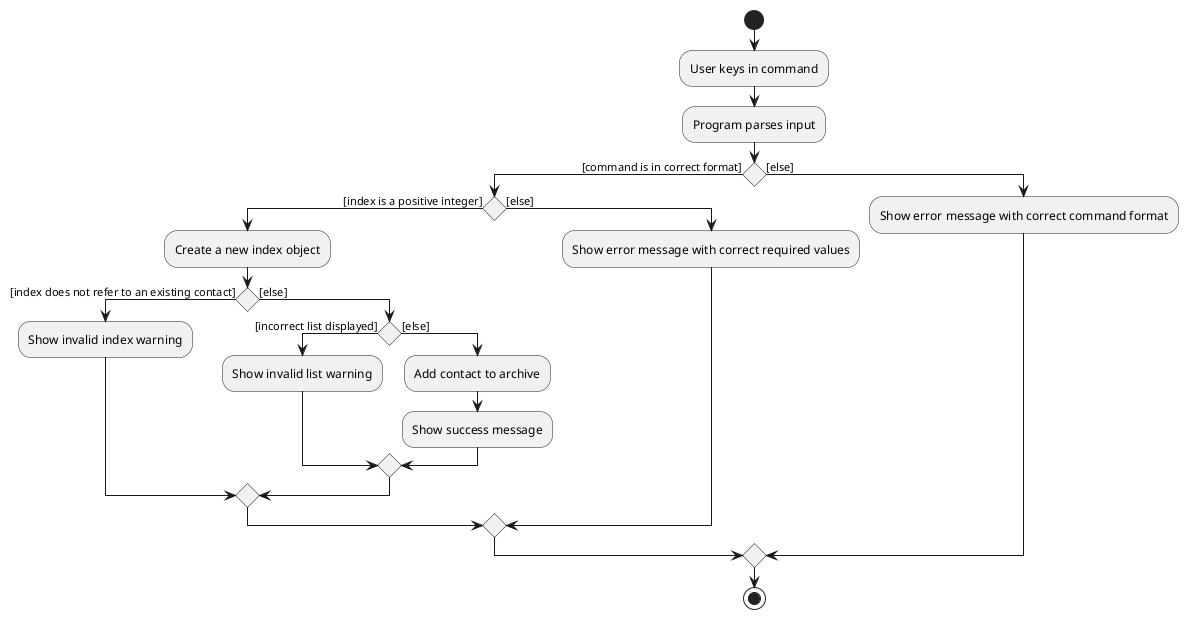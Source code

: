 @startuml
start
:User keys in command;

'Since the beta syntax does not support placing the condition outside the
'diamond we place it as the true branch instead.

:Program parses input;

if () then ([command is in correct format])
    if () then ([index is a positive integer])
        :Create a new index object;
        if () then ([index does not refer to an existing contact])
            :Show invalid index warning;
        else ([else])
            if () then ([incorrect list displayed])
                :Show invalid list warning;
            else ([else])
                :Add contact to archive;
                :Show success message;
            endif
        endif
    else ([else])
        :Show error message with correct required values;
    endif
else ([else])
    :Show error message with correct command format;
endif
stop
@enduml